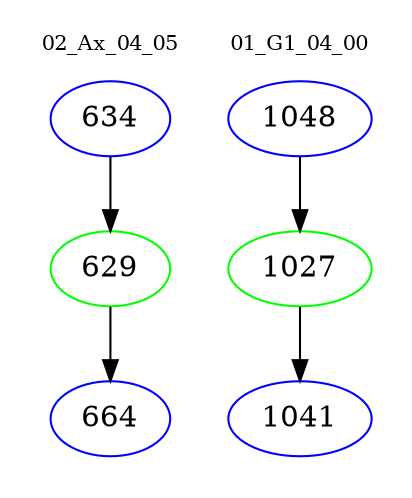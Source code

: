 digraph{
subgraph cluster_0 {
color = white
label = "02_Ax_04_05";
fontsize=10;
T0_634 [label="634", color="blue"]
T0_634 -> T0_629 [color="black"]
T0_629 [label="629", color="green"]
T0_629 -> T0_664 [color="black"]
T0_664 [label="664", color="blue"]
}
subgraph cluster_1 {
color = white
label = "01_G1_04_00";
fontsize=10;
T1_1048 [label="1048", color="blue"]
T1_1048 -> T1_1027 [color="black"]
T1_1027 [label="1027", color="green"]
T1_1027 -> T1_1041 [color="black"]
T1_1041 [label="1041", color="blue"]
}
}
